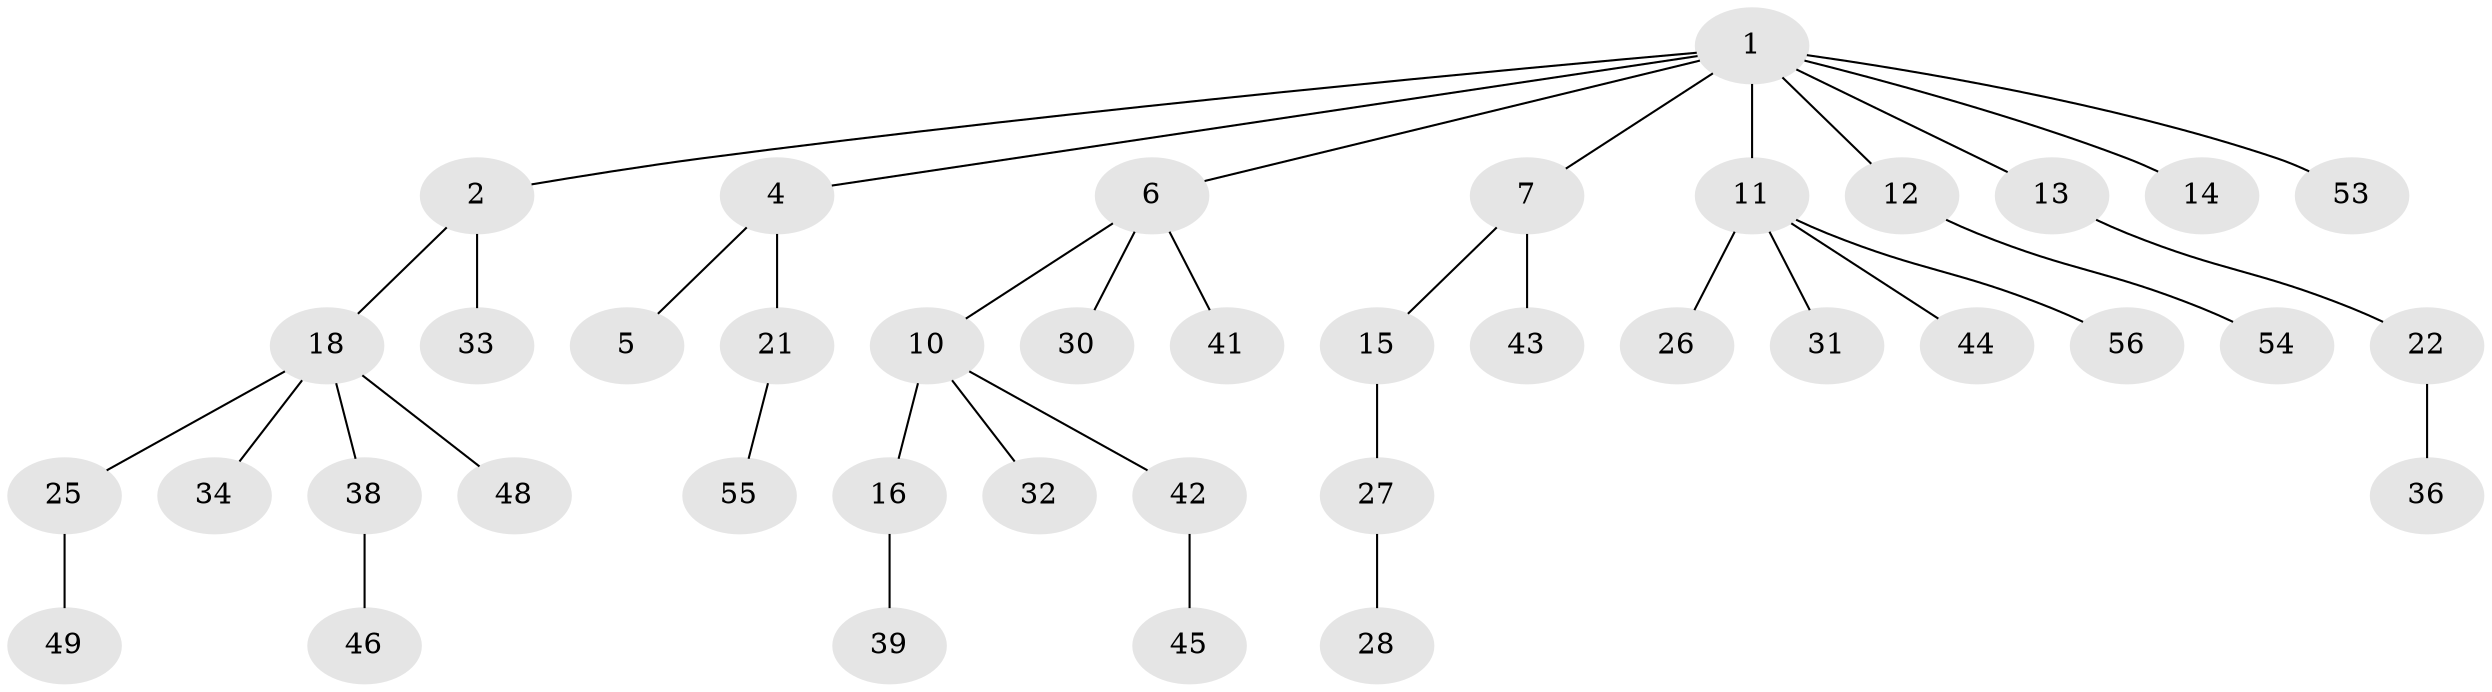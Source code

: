 // original degree distribution, {7: 0.015625, 3: 0.109375, 4: 0.0625, 2: 0.328125, 1: 0.453125, 5: 0.015625, 6: 0.015625}
// Generated by graph-tools (version 1.1) at 2025/11/02/27/25 16:11:26]
// undirected, 40 vertices, 39 edges
graph export_dot {
graph [start="1"]
  node [color=gray90,style=filled];
  1 [super="+3"];
  2;
  4 [super="+9"];
  5 [super="+64"];
  6 [super="+8"];
  7 [super="+20"];
  10 [super="+29"];
  11 [super="+17"];
  12 [super="+24"];
  13 [super="+59"];
  14 [super="+50"];
  15;
  16 [super="+19"];
  18 [super="+23"];
  21 [super="+61"];
  22 [super="+57"];
  25 [super="+35"];
  26;
  27 [super="+52"];
  28 [super="+51"];
  30;
  31 [super="+47"];
  32 [super="+60"];
  33 [super="+37"];
  34;
  36;
  38;
  39 [super="+40"];
  41;
  42;
  43;
  44;
  45 [super="+58"];
  46 [super="+63"];
  48 [super="+62"];
  49;
  53;
  54;
  55;
  56;
  1 -- 2;
  1 -- 4;
  1 -- 12;
  1 -- 13;
  1 -- 14;
  1 -- 53;
  1 -- 11;
  1 -- 6;
  1 -- 7;
  2 -- 18;
  2 -- 33;
  4 -- 5;
  4 -- 21;
  6 -- 10;
  6 -- 30;
  6 -- 41;
  7 -- 15;
  7 -- 43;
  10 -- 16;
  10 -- 42;
  10 -- 32;
  11 -- 26;
  11 -- 31;
  11 -- 44;
  11 -- 56;
  12 -- 54;
  13 -- 22;
  15 -- 27;
  16 -- 39;
  18 -- 25;
  18 -- 34;
  18 -- 38;
  18 -- 48;
  21 -- 55;
  22 -- 36;
  25 -- 49;
  27 -- 28;
  38 -- 46;
  42 -- 45;
}
